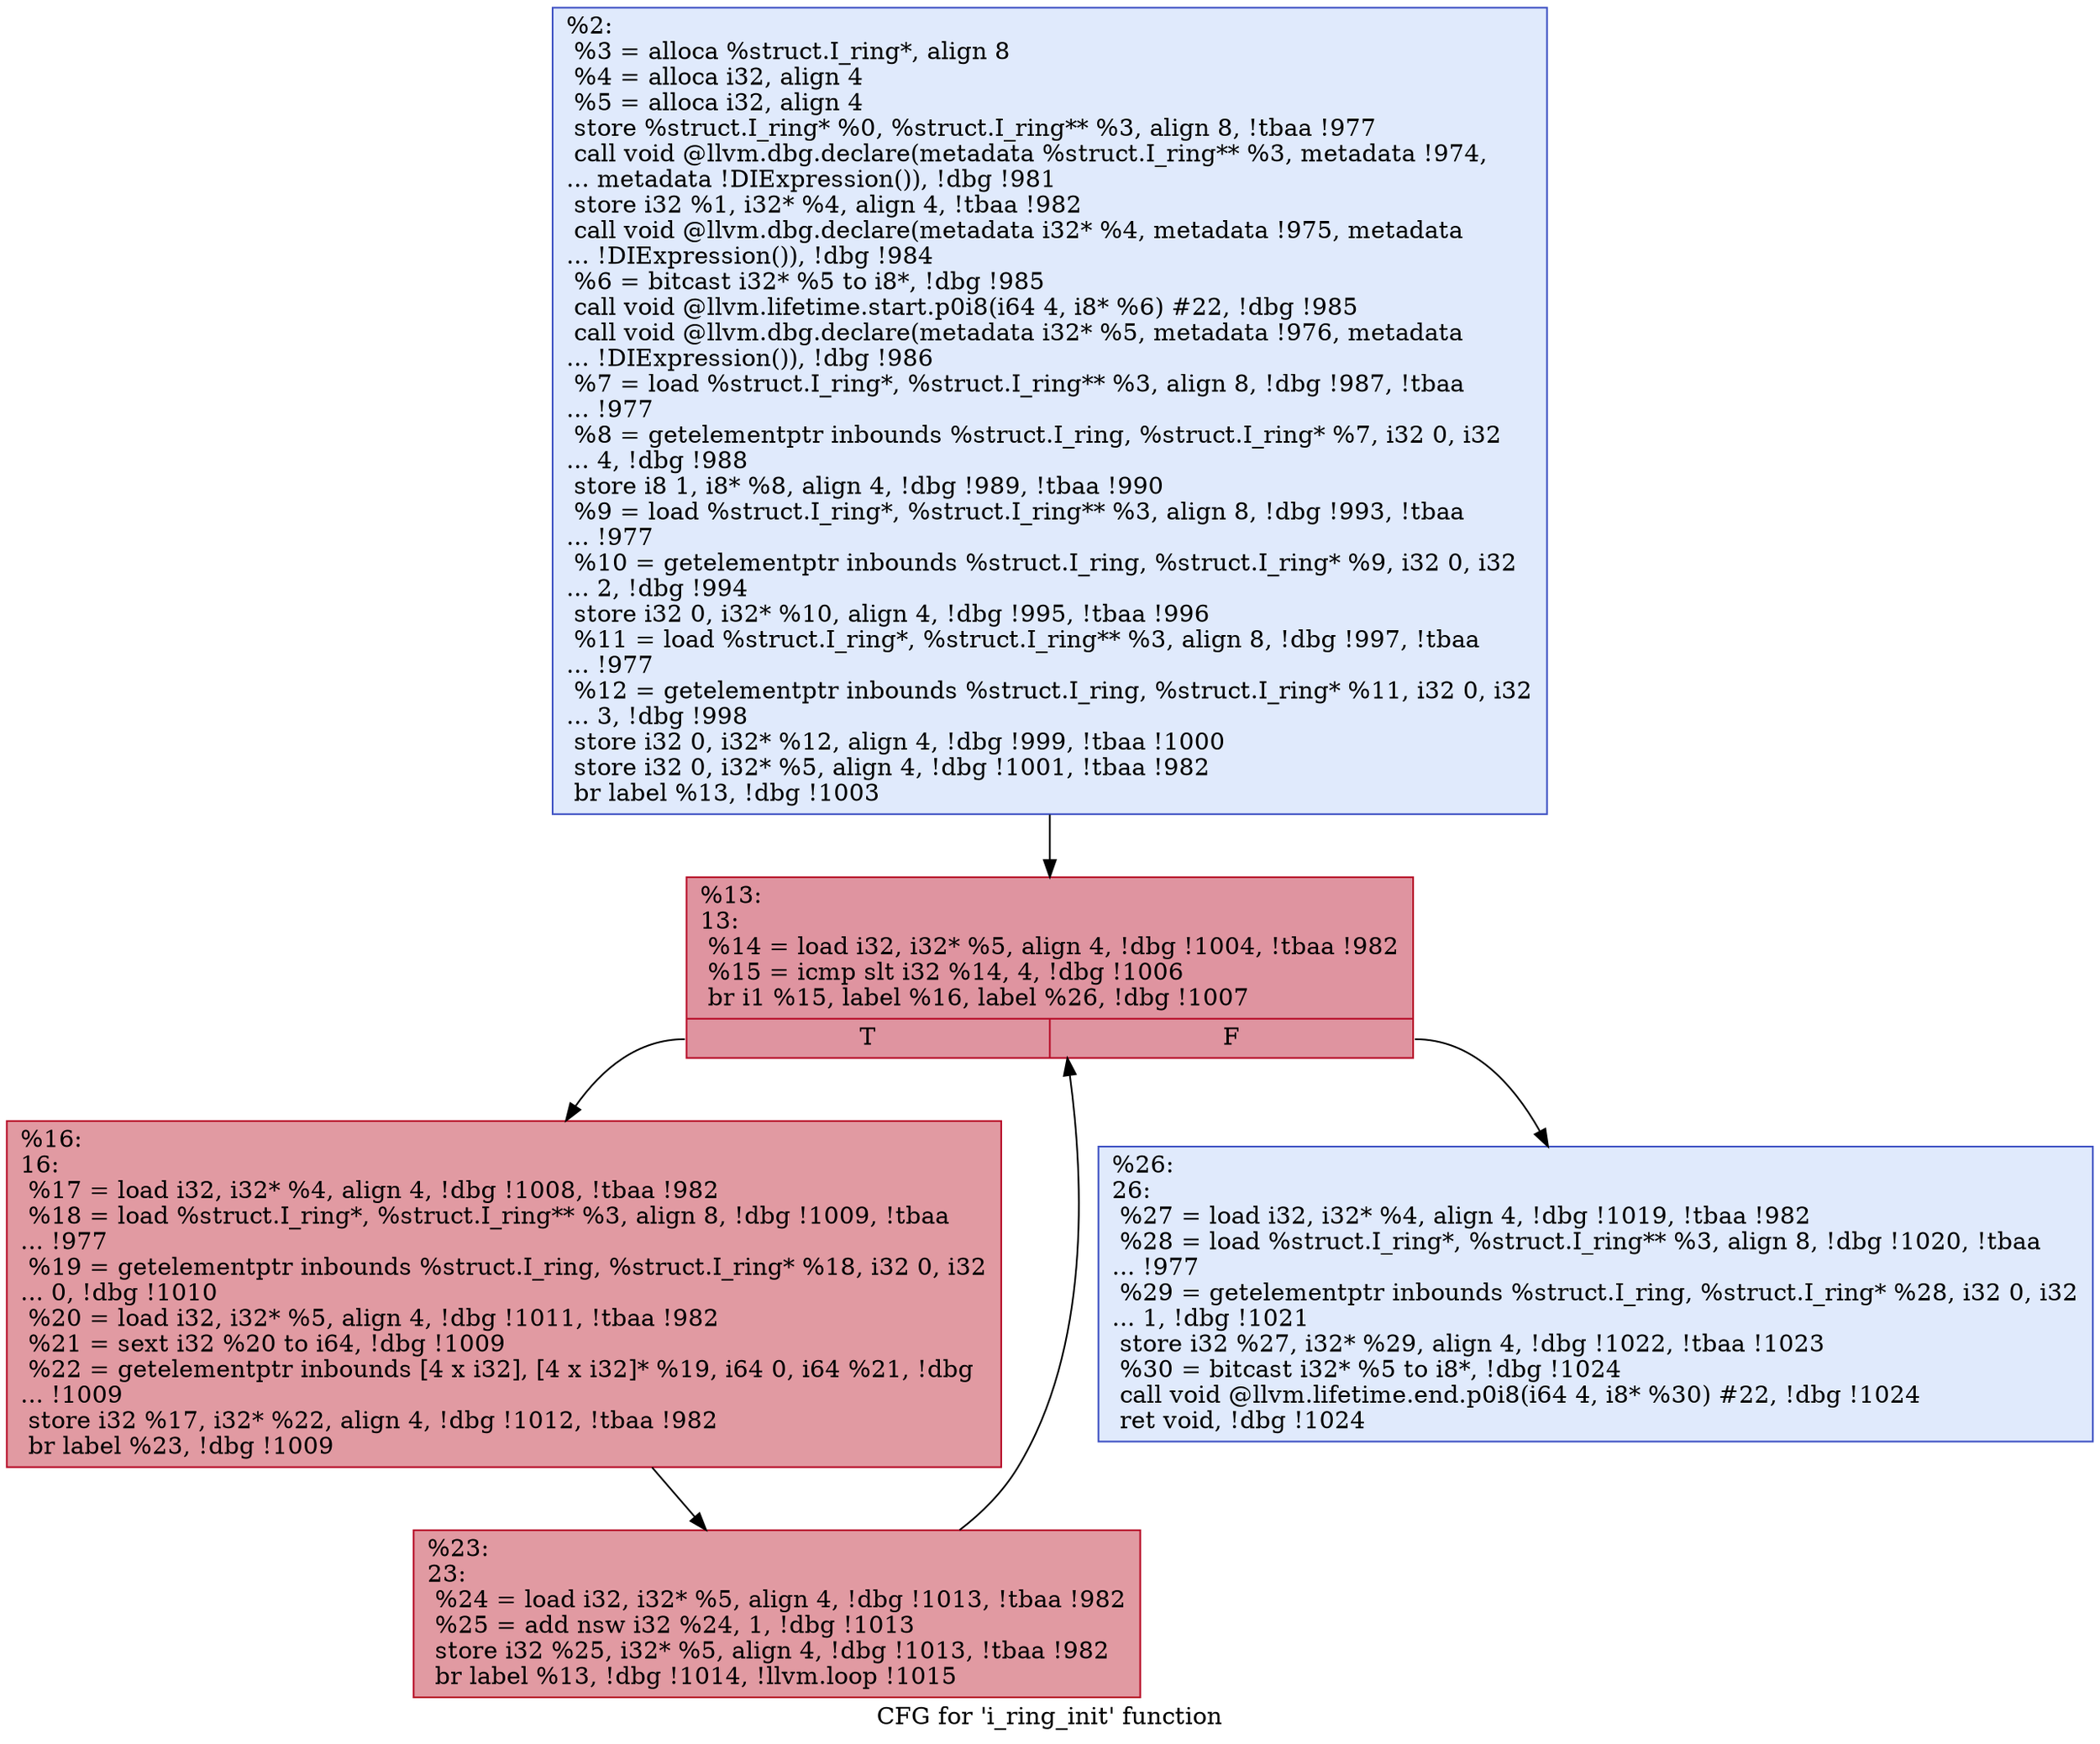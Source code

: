 digraph "CFG for 'i_ring_init' function" {
	label="CFG for 'i_ring_init' function";

	Node0x22b9d80 [shape=record,color="#3d50c3ff", style=filled, fillcolor="#b9d0f970",label="{%2:\l  %3 = alloca %struct.I_ring*, align 8\l  %4 = alloca i32, align 4\l  %5 = alloca i32, align 4\l  store %struct.I_ring* %0, %struct.I_ring** %3, align 8, !tbaa !977\l  call void @llvm.dbg.declare(metadata %struct.I_ring** %3, metadata !974,\l... metadata !DIExpression()), !dbg !981\l  store i32 %1, i32* %4, align 4, !tbaa !982\l  call void @llvm.dbg.declare(metadata i32* %4, metadata !975, metadata\l... !DIExpression()), !dbg !984\l  %6 = bitcast i32* %5 to i8*, !dbg !985\l  call void @llvm.lifetime.start.p0i8(i64 4, i8* %6) #22, !dbg !985\l  call void @llvm.dbg.declare(metadata i32* %5, metadata !976, metadata\l... !DIExpression()), !dbg !986\l  %7 = load %struct.I_ring*, %struct.I_ring** %3, align 8, !dbg !987, !tbaa\l... !977\l  %8 = getelementptr inbounds %struct.I_ring, %struct.I_ring* %7, i32 0, i32\l... 4, !dbg !988\l  store i8 1, i8* %8, align 4, !dbg !989, !tbaa !990\l  %9 = load %struct.I_ring*, %struct.I_ring** %3, align 8, !dbg !993, !tbaa\l... !977\l  %10 = getelementptr inbounds %struct.I_ring, %struct.I_ring* %9, i32 0, i32\l... 2, !dbg !994\l  store i32 0, i32* %10, align 4, !dbg !995, !tbaa !996\l  %11 = load %struct.I_ring*, %struct.I_ring** %3, align 8, !dbg !997, !tbaa\l... !977\l  %12 = getelementptr inbounds %struct.I_ring, %struct.I_ring* %11, i32 0, i32\l... 3, !dbg !998\l  store i32 0, i32* %12, align 4, !dbg !999, !tbaa !1000\l  store i32 0, i32* %5, align 4, !dbg !1001, !tbaa !982\l  br label %13, !dbg !1003\l}"];
	Node0x22b9d80 -> Node0x22ba840;
	Node0x22ba840 [shape=record,color="#b70d28ff", style=filled, fillcolor="#b70d2870",label="{%13:\l13:                                               \l  %14 = load i32, i32* %5, align 4, !dbg !1004, !tbaa !982\l  %15 = icmp slt i32 %14, 4, !dbg !1006\l  br i1 %15, label %16, label %26, !dbg !1007\l|{<s0>T|<s1>F}}"];
	Node0x22ba840:s0 -> Node0x22ba890;
	Node0x22ba840:s1 -> Node0x22ba930;
	Node0x22ba890 [shape=record,color="#b70d28ff", style=filled, fillcolor="#bb1b2c70",label="{%16:\l16:                                               \l  %17 = load i32, i32* %4, align 4, !dbg !1008, !tbaa !982\l  %18 = load %struct.I_ring*, %struct.I_ring** %3, align 8, !dbg !1009, !tbaa\l... !977\l  %19 = getelementptr inbounds %struct.I_ring, %struct.I_ring* %18, i32 0, i32\l... 0, !dbg !1010\l  %20 = load i32, i32* %5, align 4, !dbg !1011, !tbaa !982\l  %21 = sext i32 %20 to i64, !dbg !1009\l  %22 = getelementptr inbounds [4 x i32], [4 x i32]* %19, i64 0, i64 %21, !dbg\l... !1009\l  store i32 %17, i32* %22, align 4, !dbg !1012, !tbaa !982\l  br label %23, !dbg !1009\l}"];
	Node0x22ba890 -> Node0x22ba8e0;
	Node0x22ba8e0 [shape=record,color="#b70d28ff", style=filled, fillcolor="#bb1b2c70",label="{%23:\l23:                                               \l  %24 = load i32, i32* %5, align 4, !dbg !1013, !tbaa !982\l  %25 = add nsw i32 %24, 1, !dbg !1013\l  store i32 %25, i32* %5, align 4, !dbg !1013, !tbaa !982\l  br label %13, !dbg !1014, !llvm.loop !1015\l}"];
	Node0x22ba8e0 -> Node0x22ba840;
	Node0x22ba930 [shape=record,color="#3d50c3ff", style=filled, fillcolor="#b9d0f970",label="{%26:\l26:                                               \l  %27 = load i32, i32* %4, align 4, !dbg !1019, !tbaa !982\l  %28 = load %struct.I_ring*, %struct.I_ring** %3, align 8, !dbg !1020, !tbaa\l... !977\l  %29 = getelementptr inbounds %struct.I_ring, %struct.I_ring* %28, i32 0, i32\l... 1, !dbg !1021\l  store i32 %27, i32* %29, align 4, !dbg !1022, !tbaa !1023\l  %30 = bitcast i32* %5 to i8*, !dbg !1024\l  call void @llvm.lifetime.end.p0i8(i64 4, i8* %30) #22, !dbg !1024\l  ret void, !dbg !1024\l}"];
}
